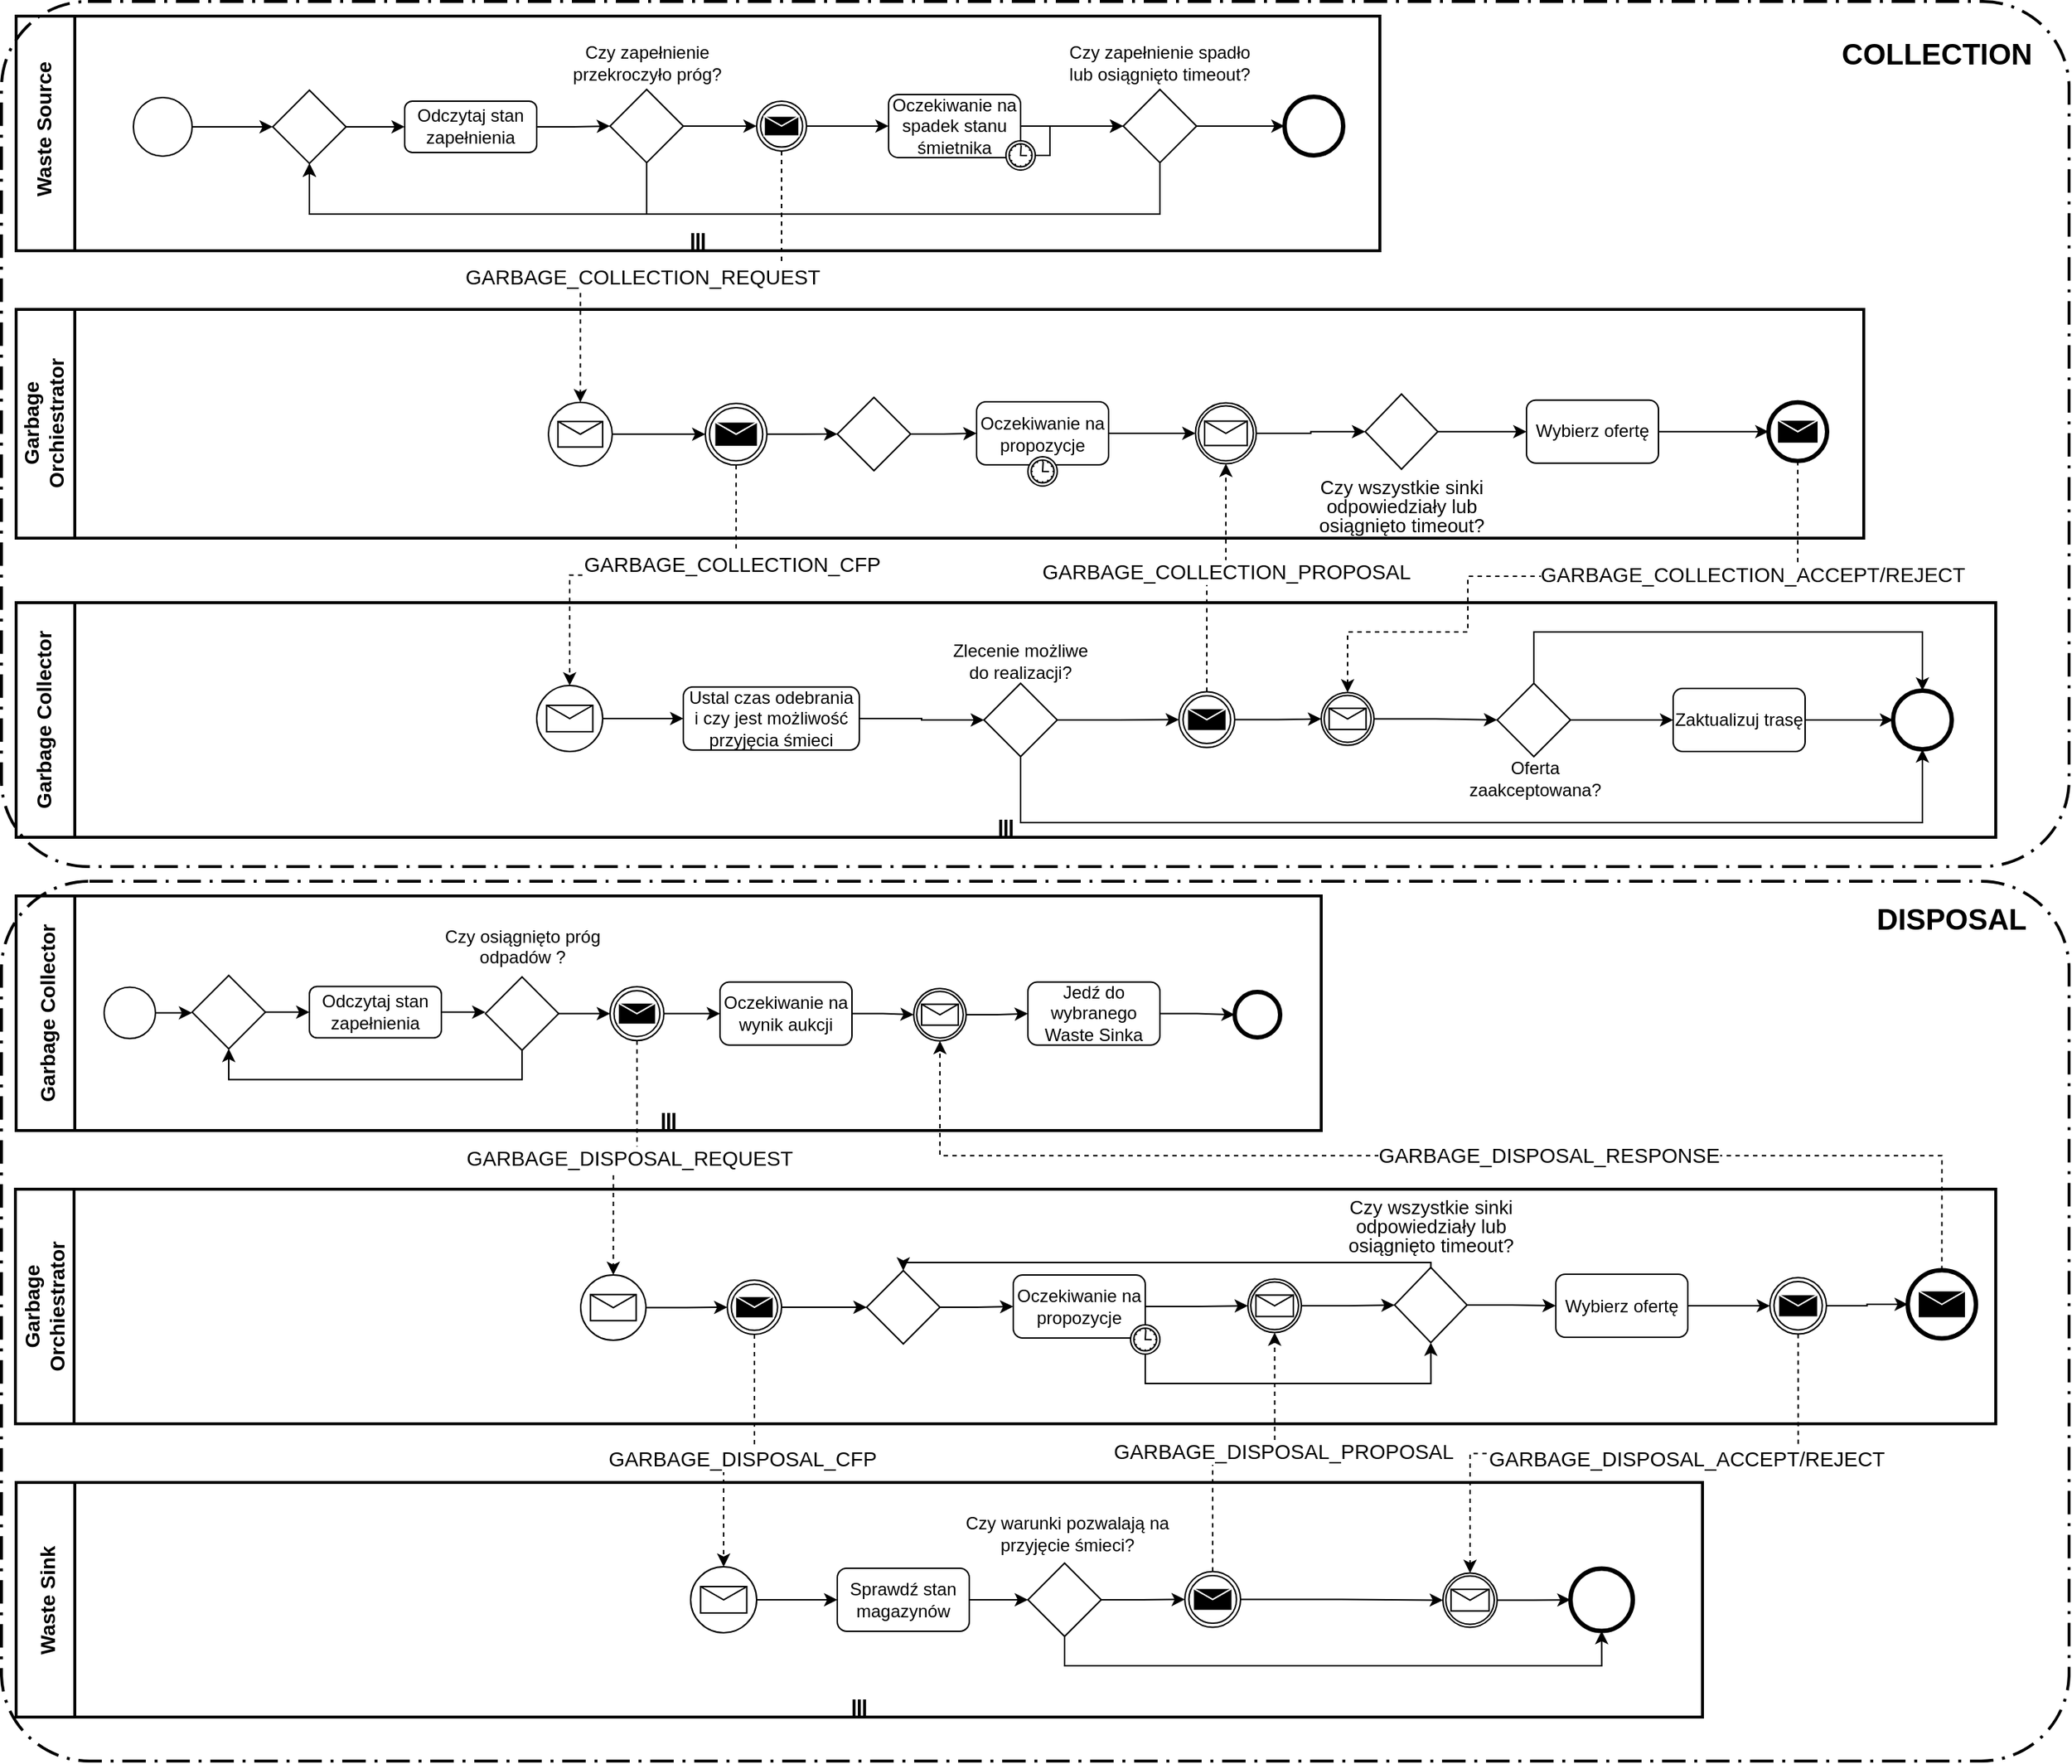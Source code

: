 <mxfile version="22.1.0" type="device">
  <diagram name="Page-1" id="2a216829-ef6e-dabb-86c1-c78162f3ba2b">
    <mxGraphModel dx="2440" dy="1316" grid="1" gridSize="10" guides="1" tooltips="1" connect="1" arrows="1" fold="1" page="1" pageScale="1" pageWidth="850" pageHeight="1100" background="none" math="0" shadow="0">
      <root>
        <mxCell id="0" />
        <mxCell id="1" parent="0" />
        <mxCell id="EU2BNnpD-7aVcFAq-WOP-53" value="" style="shape=mxgraph.bpmn.swimlane;html=1;startSize=40;horizontal=0;swimlaneLine=1;collapsible=0;fontStyle=0;swimlaneFillColor=#ffffff;strokeWidth=2;isCollection=1;whiteSpace=wrap;" parent="1" vertex="1">
          <mxGeometry x="40" y="840" width="1350" height="160" as="geometry" />
        </mxCell>
        <mxCell id="EU2BNnpD-7aVcFAq-WOP-12" value="" style="swimlane;html=1;startSize=40;fontStyle=0;collapsible=0;horizontal=0;swimlaneLine=1;swimlaneFillColor=#ffffff;strokeWidth=2;whiteSpace=wrap;" parent="1" vertex="1">
          <mxGeometry x="40" y="640" width="1260" height="156" as="geometry" />
        </mxCell>
        <mxCell id="EU2BNnpD-7aVcFAq-WOP-16" value="&lt;font style=&quot;font-size: 14px;&quot;&gt;&lt;b&gt;Garbage Orchiestrator&lt;br&gt;&lt;/b&gt;&lt;/font&gt;" style="text;html=1;strokeColor=none;fillColor=none;align=center;verticalAlign=middle;whiteSpace=wrap;rounded=0;rotation=-90;" parent="EU2BNnpD-7aVcFAq-WOP-12" vertex="1">
          <mxGeometry x="-56.5" y="59.5" width="150" height="37" as="geometry" />
        </mxCell>
        <mxCell id="EU2BNnpD-7aVcFAq-WOP-63" style="edgeStyle=orthogonalEdgeStyle;rounded=0;orthogonalLoop=1;jettySize=auto;html=1;" parent="EU2BNnpD-7aVcFAq-WOP-12" source="EU2BNnpD-7aVcFAq-WOP-50" target="EU2BNnpD-7aVcFAq-WOP-62" edge="1">
          <mxGeometry relative="1" as="geometry" />
        </mxCell>
        <mxCell id="EU2BNnpD-7aVcFAq-WOP-50" value="Oczekiwanie na propozycje" style="rounded=1;whiteSpace=wrap;html=1;" parent="EU2BNnpD-7aVcFAq-WOP-12" vertex="1">
          <mxGeometry x="655" y="63" width="90" height="43" as="geometry" />
        </mxCell>
        <mxCell id="EU2BNnpD-7aVcFAq-WOP-56" value="" style="points=[[0.145,0.145,0],[0.5,0,0],[0.855,0.145,0],[1,0.5,0],[0.855,0.855,0],[0.5,1,0],[0.145,0.855,0],[0,0.5,0]];shape=mxgraph.bpmn.event;html=1;verticalLabelPosition=bottom;labelBackgroundColor=#ffffff;verticalAlign=top;align=center;perimeter=ellipsePerimeter;outlineConnect=0;aspect=fixed;outline=standard;symbol=timer;" parent="EU2BNnpD-7aVcFAq-WOP-12" vertex="1">
          <mxGeometry x="690" y="100.5" width="20" height="20" as="geometry" />
        </mxCell>
        <mxCell id="EU2BNnpD-7aVcFAq-WOP-62" value="" style="points=[[0.145,0.145,0],[0.5,0,0],[0.855,0.145,0],[1,0.5,0],[0.855,0.855,0],[0.5,1,0],[0.145,0.855,0],[0,0.5,0]];shape=mxgraph.bpmn.event;html=1;verticalLabelPosition=bottom;labelBackgroundColor=#ffffff;verticalAlign=top;align=center;perimeter=ellipsePerimeter;outlineConnect=0;aspect=fixed;outline=catching;symbol=message;" parent="EU2BNnpD-7aVcFAq-WOP-12" vertex="1">
          <mxGeometry x="804.25" y="63.75" width="41.5" height="41.5" as="geometry" />
        </mxCell>
        <mxCell id="EU2BNnpD-7aVcFAq-WOP-73" style="edgeStyle=orthogonalEdgeStyle;rounded=0;orthogonalLoop=1;jettySize=auto;html=1;" parent="EU2BNnpD-7aVcFAq-WOP-12" source="EU2BNnpD-7aVcFAq-WOP-65" target="M0BNqgzCnwEa-yaGg0un-95" edge="1">
          <mxGeometry relative="1" as="geometry">
            <mxPoint x="1110.0" y="96.053" as="targetPoint" />
          </mxGeometry>
        </mxCell>
        <mxCell id="EU2BNnpD-7aVcFAq-WOP-65" value="Wybierz ofertę" style="rounded=1;whiteSpace=wrap;html=1;" parent="EU2BNnpD-7aVcFAq-WOP-12" vertex="1">
          <mxGeometry x="1030" y="61.87" width="90" height="43" as="geometry" />
        </mxCell>
        <mxCell id="M0BNqgzCnwEa-yaGg0un-8" style="edgeStyle=orthogonalEdgeStyle;rounded=0;orthogonalLoop=1;jettySize=auto;html=1;entryX=0;entryY=0.5;entryDx=0;entryDy=0;" parent="EU2BNnpD-7aVcFAq-WOP-12" source="EU2BNnpD-7aVcFAq-WOP-80" target="EU2BNnpD-7aVcFAq-WOP-50" edge="1">
          <mxGeometry relative="1" as="geometry" />
        </mxCell>
        <mxCell id="EU2BNnpD-7aVcFAq-WOP-80" value="" style="rhombus;whiteSpace=wrap;html=1;" parent="EU2BNnpD-7aVcFAq-WOP-12" vertex="1">
          <mxGeometry x="560" y="60" width="50" height="50" as="geometry" />
        </mxCell>
        <mxCell id="M0BNqgzCnwEa-yaGg0un-88" value="" style="points=[[0.145,0.145,0],[0.5,0,0],[0.855,0.145,0],[1,0.5,0],[0.855,0.855,0],[0.5,1,0],[0.145,0.855,0],[0,0.5,0]];shape=mxgraph.bpmn.event;html=1;verticalLabelPosition=bottom;labelBackgroundColor=#ffffff;verticalAlign=top;align=center;perimeter=ellipsePerimeter;outlineConnect=0;aspect=fixed;outline=standard;symbol=message;" parent="EU2BNnpD-7aVcFAq-WOP-12" vertex="1">
          <mxGeometry x="363" y="63.37" width="43.5" height="43.5" as="geometry" />
        </mxCell>
        <mxCell id="d6jdf_RrObYH6DjWyPFJ-183" style="edgeStyle=orthogonalEdgeStyle;rounded=0;orthogonalLoop=1;jettySize=auto;html=1;exitX=1;exitY=0.5;exitDx=0;exitDy=0;exitPerimeter=0;entryX=0;entryY=0.5;entryDx=0;entryDy=0;" edge="1" parent="EU2BNnpD-7aVcFAq-WOP-12" source="M0BNqgzCnwEa-yaGg0un-90" target="EU2BNnpD-7aVcFAq-WOP-80">
          <mxGeometry relative="1" as="geometry" />
        </mxCell>
        <mxCell id="M0BNqgzCnwEa-yaGg0un-90" value="" style="points=[[0.145,0.145,0],[0.5,0,0],[0.855,0.145,0],[1,0.5,0],[0.855,0.855,0],[0.5,1,0],[0.145,0.855,0],[0,0.5,0]];shape=mxgraph.bpmn.event;html=1;verticalLabelPosition=bottom;labelBackgroundColor=#ffffff;verticalAlign=top;align=center;perimeter=ellipsePerimeter;outlineConnect=0;aspect=fixed;outline=throwing;symbol=message;" parent="EU2BNnpD-7aVcFAq-WOP-12" vertex="1">
          <mxGeometry x="470" y="64.12" width="42" height="42" as="geometry" />
        </mxCell>
        <mxCell id="M0BNqgzCnwEa-yaGg0un-95" value="" style="points=[[0.145,0.145,0],[0.5,0,0],[0.855,0.145,0],[1,0.5,0],[0.855,0.855,0],[0.5,1,0],[0.145,0.855,0],[0,0.5,0]];shape=mxgraph.bpmn.event;html=1;verticalLabelPosition=bottom;labelBackgroundColor=#ffffff;verticalAlign=top;align=center;perimeter=ellipsePerimeter;outlineConnect=0;aspect=fixed;outline=end;symbol=message;" parent="EU2BNnpD-7aVcFAq-WOP-12" vertex="1">
          <mxGeometry x="1195" y="63.37" width="40" height="40" as="geometry" />
        </mxCell>
        <mxCell id="d6jdf_RrObYH6DjWyPFJ-117" value="&lt;p style=&quot;line-height: 100%; font-size: 13px;&quot;&gt;&lt;font style=&quot;font-size: 13px;&quot;&gt;Czy wszystkie sinki odpowiedziały lub osiągnięto timeout?&lt;/font&gt;&lt;/p&gt;" style="text;html=1;strokeColor=none;fillColor=none;align=center;verticalAlign=middle;whiteSpace=wrap;rounded=0;" vertex="1" parent="EU2BNnpD-7aVcFAq-WOP-12">
          <mxGeometry x="864.75" y="109" width="160" height="50" as="geometry" />
        </mxCell>
        <mxCell id="d6jdf_RrObYH6DjWyPFJ-118" value="" style="rhombus;whiteSpace=wrap;html=1;" vertex="1" parent="EU2BNnpD-7aVcFAq-WOP-12">
          <mxGeometry x="920" y="57.75" width="49.5" height="51.25" as="geometry" />
        </mxCell>
        <mxCell id="d6jdf_RrObYH6DjWyPFJ-175" style="edgeStyle=orthogonalEdgeStyle;rounded=0;orthogonalLoop=1;jettySize=auto;html=1;exitX=1;exitY=0.5;exitDx=0;exitDy=0;exitPerimeter=0;entryX=0;entryY=0.5;entryDx=0;entryDy=0;" edge="1" parent="EU2BNnpD-7aVcFAq-WOP-12" source="EU2BNnpD-7aVcFAq-WOP-62" target="d6jdf_RrObYH6DjWyPFJ-118">
          <mxGeometry relative="1" as="geometry" />
        </mxCell>
        <mxCell id="d6jdf_RrObYH6DjWyPFJ-176" style="edgeStyle=orthogonalEdgeStyle;rounded=0;orthogonalLoop=1;jettySize=auto;html=1;exitX=1;exitY=0.5;exitDx=0;exitDy=0;entryX=0;entryY=0.5;entryDx=0;entryDy=0;" edge="1" parent="EU2BNnpD-7aVcFAq-WOP-12" source="d6jdf_RrObYH6DjWyPFJ-118" target="EU2BNnpD-7aVcFAq-WOP-65">
          <mxGeometry relative="1" as="geometry" />
        </mxCell>
        <mxCell id="d6jdf_RrObYH6DjWyPFJ-184" style="edgeStyle=orthogonalEdgeStyle;rounded=0;orthogonalLoop=1;jettySize=auto;html=1;exitX=1;exitY=0.5;exitDx=0;exitDy=0;exitPerimeter=0;entryX=0;entryY=0.5;entryDx=0;entryDy=0;entryPerimeter=0;" edge="1" parent="EU2BNnpD-7aVcFAq-WOP-12" source="M0BNqgzCnwEa-yaGg0un-88" target="M0BNqgzCnwEa-yaGg0un-90">
          <mxGeometry relative="1" as="geometry" />
        </mxCell>
        <mxCell id="EU2BNnpD-7aVcFAq-WOP-54" value="&lt;font size=&quot;1&quot;&gt;&lt;b style=&quot;font-size: 14px;&quot;&gt;Garbage Collector&lt;/b&gt;&lt;/font&gt;" style="text;html=1;strokeColor=none;fillColor=none;align=center;verticalAlign=middle;whiteSpace=wrap;rounded=0;rotation=-90;" parent="1" vertex="1">
          <mxGeometry x="-21.25" y="901.25" width="160" height="37.5" as="geometry" />
        </mxCell>
        <mxCell id="M0BNqgzCnwEa-yaGg0un-18" style="edgeStyle=orthogonalEdgeStyle;rounded=0;orthogonalLoop=1;jettySize=auto;html=1;entryX=0.5;entryY=1;entryDx=0;entryDy=0;entryPerimeter=0;" parent="1" source="M0BNqgzCnwEa-yaGg0un-11" target="M0BNqgzCnwEa-yaGg0un-17" edge="1">
          <mxGeometry relative="1" as="geometry">
            <Array as="points">
              <mxPoint x="725" y="990" />
              <mxPoint x="1340" y="990" />
            </Array>
          </mxGeometry>
        </mxCell>
        <mxCell id="M0BNqgzCnwEa-yaGg0un-11" value="" style="rhombus;whiteSpace=wrap;html=1;" parent="1" vertex="1">
          <mxGeometry x="700" y="895" width="50" height="50" as="geometry" />
        </mxCell>
        <mxCell id="M0BNqgzCnwEa-yaGg0un-16" style="edgeStyle=orthogonalEdgeStyle;rounded=0;orthogonalLoop=1;jettySize=auto;html=1;" parent="1" source="M0BNqgzCnwEa-yaGg0un-13" target="M0BNqgzCnwEa-yaGg0un-11" edge="1">
          <mxGeometry relative="1" as="geometry" />
        </mxCell>
        <mxCell id="M0BNqgzCnwEa-yaGg0un-13" value="Ustal czas odebrania i czy jest możliwość przyjęcia śmieci" style="rounded=1;whiteSpace=wrap;html=1;" parent="1" vertex="1">
          <mxGeometry x="495" y="897.5" width="120" height="43" as="geometry" />
        </mxCell>
        <mxCell id="M0BNqgzCnwEa-yaGg0un-15" value="Zlecenie możliwe do realizacji?" style="text;html=1;strokeColor=none;fillColor=none;align=center;verticalAlign=middle;whiteSpace=wrap;rounded=0;" parent="1" vertex="1">
          <mxGeometry x="670" y="865" width="110" height="30" as="geometry" />
        </mxCell>
        <mxCell id="M0BNqgzCnwEa-yaGg0un-17" value="" style="points=[[0.145,0.145,0],[0.5,0,0],[0.855,0.145,0],[1,0.5,0],[0.855,0.855,0],[0.5,1,0],[0.145,0.855,0],[0,0.5,0]];shape=mxgraph.bpmn.event;html=1;verticalLabelPosition=bottom;labelBackgroundColor=#ffffff;verticalAlign=top;align=center;perimeter=ellipsePerimeter;outlineConnect=0;aspect=fixed;outline=end;symbol=terminate2;" parent="1" vertex="1">
          <mxGeometry x="1320" y="900" width="40" height="40" as="geometry" />
        </mxCell>
        <mxCell id="M0BNqgzCnwEa-yaGg0un-82" style="edgeStyle=orthogonalEdgeStyle;rounded=0;orthogonalLoop=1;jettySize=auto;html=1;" parent="1" source="M0BNqgzCnwEa-yaGg0un-21" target="M0BNqgzCnwEa-yaGg0un-80" edge="1">
          <mxGeometry relative="1" as="geometry" />
        </mxCell>
        <mxCell id="M0BNqgzCnwEa-yaGg0un-21" value="" style="points=[[0.145,0.145,0],[0.5,0,0],[0.855,0.145,0],[1,0.5,0],[0.855,0.855,0],[0.5,1,0],[0.145,0.855,0],[0,0.5,0]];shape=mxgraph.bpmn.event;html=1;verticalLabelPosition=bottom;labelBackgroundColor=#ffffff;verticalAlign=top;align=center;perimeter=ellipsePerimeter;outlineConnect=0;aspect=fixed;outline=catching;symbol=message;" parent="1" vertex="1">
          <mxGeometry x="930" y="901.25" width="36" height="36" as="geometry" />
        </mxCell>
        <mxCell id="M0BNqgzCnwEa-yaGg0un-83" style="edgeStyle=orthogonalEdgeStyle;rounded=0;orthogonalLoop=1;jettySize=auto;html=1;entryX=0.5;entryY=0;entryDx=0;entryDy=0;entryPerimeter=0;" parent="1" source="M0BNqgzCnwEa-yaGg0un-80" target="M0BNqgzCnwEa-yaGg0un-17" edge="1">
          <mxGeometry relative="1" as="geometry">
            <Array as="points">
              <mxPoint x="1075" y="860" />
              <mxPoint x="1340" y="860" />
            </Array>
          </mxGeometry>
        </mxCell>
        <mxCell id="M0BNqgzCnwEa-yaGg0un-85" style="edgeStyle=orthogonalEdgeStyle;rounded=0;orthogonalLoop=1;jettySize=auto;html=1;" parent="1" source="M0BNqgzCnwEa-yaGg0un-80" target="M0BNqgzCnwEa-yaGg0un-84" edge="1">
          <mxGeometry relative="1" as="geometry" />
        </mxCell>
        <mxCell id="M0BNqgzCnwEa-yaGg0un-80" value="" style="rhombus;whiteSpace=wrap;html=1;" parent="1" vertex="1">
          <mxGeometry x="1050" y="895" width="50" height="50" as="geometry" />
        </mxCell>
        <mxCell id="M0BNqgzCnwEa-yaGg0un-81" value="Oferta zaakceptowana?" style="text;html=1;strokeColor=none;fillColor=none;align=center;verticalAlign=middle;whiteSpace=wrap;rounded=0;" parent="1" vertex="1">
          <mxGeometry x="1021" y="945" width="110" height="30" as="geometry" />
        </mxCell>
        <mxCell id="M0BNqgzCnwEa-yaGg0un-86" style="edgeStyle=orthogonalEdgeStyle;rounded=0;orthogonalLoop=1;jettySize=auto;html=1;" parent="1" source="M0BNqgzCnwEa-yaGg0un-84" target="M0BNqgzCnwEa-yaGg0un-17" edge="1">
          <mxGeometry relative="1" as="geometry" />
        </mxCell>
        <mxCell id="M0BNqgzCnwEa-yaGg0un-84" value="Zaktualizuj trasę" style="rounded=1;whiteSpace=wrap;html=1;" parent="1" vertex="1">
          <mxGeometry x="1170" y="898.5" width="90" height="43" as="geometry" />
        </mxCell>
        <mxCell id="M0BNqgzCnwEa-yaGg0un-92" value="" style="points=[[0.145,0.145,0],[0.5,0,0],[0.855,0.145,0],[1,0.5,0],[0.855,0.855,0],[0.5,1,0],[0.145,0.855,0],[0,0.5,0]];shape=mxgraph.bpmn.event;html=1;verticalLabelPosition=bottom;labelBackgroundColor=#ffffff;verticalAlign=top;align=center;perimeter=ellipsePerimeter;outlineConnect=0;aspect=fixed;outline=throwing;symbol=message;" parent="1" vertex="1">
          <mxGeometry x="833" y="900.75" width="38" height="38" as="geometry" />
        </mxCell>
        <mxCell id="d6jdf_RrObYH6DjWyPFJ-1" value="" style="shape=mxgraph.bpmn.swimlane;html=1;startSize=40;horizontal=0;swimlaneLine=1;collapsible=0;fontStyle=0;swimlaneFillColor=#ffffff;strokeWidth=2;isCollection=1;whiteSpace=wrap;" vertex="1" parent="1">
          <mxGeometry x="40" y="1440" width="1150" height="160" as="geometry" />
        </mxCell>
        <mxCell id="d6jdf_RrObYH6DjWyPFJ-2" value="" style="shape=mxgraph.bpmn.swimlane;html=1;startSize=40;horizontal=0;swimlaneLine=1;collapsible=0;fontStyle=0;swimlaneFillColor=#ffffff;strokeWidth=2;isCollection=1;whiteSpace=wrap;" vertex="1" parent="1">
          <mxGeometry x="40" y="1040" width="890" height="160" as="geometry" />
        </mxCell>
        <mxCell id="d6jdf_RrObYH6DjWyPFJ-3" value="" style="swimlane;html=1;startSize=40;fontStyle=0;collapsible=0;horizontal=0;swimlaneLine=1;swimlaneFillColor=#ffffff;strokeWidth=2;whiteSpace=wrap;" vertex="1" parent="1">
          <mxGeometry x="39.5" y="1240" width="1350.5" height="160" as="geometry" />
        </mxCell>
        <mxCell id="d6jdf_RrObYH6DjWyPFJ-4" value="&lt;font style=&quot;font-size: 14px;&quot;&gt;&lt;b&gt;Garbage Orchiestrator&lt;br&gt;&lt;/b&gt;&lt;/font&gt;" style="text;html=1;strokeColor=none;fillColor=none;align=center;verticalAlign=middle;whiteSpace=wrap;rounded=0;rotation=-90;" vertex="1" parent="d6jdf_RrObYH6DjWyPFJ-3">
          <mxGeometry x="-55.62" y="56.88" width="150" height="46.25" as="geometry" />
        </mxCell>
        <mxCell id="d6jdf_RrObYH6DjWyPFJ-6" style="edgeStyle=orthogonalEdgeStyle;rounded=0;orthogonalLoop=1;jettySize=auto;html=1;" edge="1" parent="d6jdf_RrObYH6DjWyPFJ-3" target="d6jdf_RrObYH6DjWyPFJ-14">
          <mxGeometry relative="1" as="geometry">
            <mxPoint x="710" y="95.5" as="sourcePoint" />
          </mxGeometry>
        </mxCell>
        <mxCell id="d6jdf_RrObYH6DjWyPFJ-10" style="edgeStyle=orthogonalEdgeStyle;rounded=0;orthogonalLoop=1;jettySize=auto;html=1;" edge="1" parent="d6jdf_RrObYH6DjWyPFJ-3" target="d6jdf_RrObYH6DjWyPFJ-16">
          <mxGeometry relative="1" as="geometry">
            <mxPoint x="970" y="96" as="sourcePoint" />
          </mxGeometry>
        </mxCell>
        <mxCell id="d6jdf_RrObYH6DjWyPFJ-12" style="edgeStyle=orthogonalEdgeStyle;rounded=0;orthogonalLoop=1;jettySize=auto;html=1;entryX=0.5;entryY=0;entryDx=0;entryDy=0;" edge="1" parent="d6jdf_RrObYH6DjWyPFJ-3" source="d6jdf_RrObYH6DjWyPFJ-11">
          <mxGeometry relative="1" as="geometry">
            <Array as="points">
              <mxPoint x="930" y="50" />
              <mxPoint x="565" y="50" />
            </Array>
            <mxPoint x="565" y="70.5" as="targetPoint" />
          </mxGeometry>
        </mxCell>
        <mxCell id="d6jdf_RrObYH6DjWyPFJ-13" style="edgeStyle=orthogonalEdgeStyle;rounded=0;orthogonalLoop=1;jettySize=auto;html=1;entryX=0;entryY=0.5;entryDx=0;entryDy=0;" edge="1" parent="d6jdf_RrObYH6DjWyPFJ-3" target="d6jdf_RrObYH6DjWyPFJ-11">
          <mxGeometry relative="1" as="geometry">
            <mxPoint x="842" y="96" as="sourcePoint" />
          </mxGeometry>
        </mxCell>
        <mxCell id="d6jdf_RrObYH6DjWyPFJ-15" style="edgeStyle=orthogonalEdgeStyle;rounded=0;orthogonalLoop=1;jettySize=auto;html=1;" edge="1" parent="d6jdf_RrObYH6DjWyPFJ-3" target="d6jdf_RrObYH6DjWyPFJ-22">
          <mxGeometry relative="1" as="geometry">
            <mxPoint x="1110.0" y="96.053" as="targetPoint" />
            <mxPoint x="1080" y="96" as="sourcePoint" />
          </mxGeometry>
        </mxCell>
        <mxCell id="d6jdf_RrObYH6DjWyPFJ-17" style="edgeStyle=orthogonalEdgeStyle;rounded=0;orthogonalLoop=1;jettySize=auto;html=1;entryX=0;entryY=0.5;entryDx=0;entryDy=0;" edge="1" parent="d6jdf_RrObYH6DjWyPFJ-3" target="d6jdf_RrObYH6DjWyPFJ-7">
          <mxGeometry relative="1" as="geometry">
            <mxPoint x="590" y="95.5" as="sourcePoint" />
          </mxGeometry>
        </mxCell>
        <mxCell id="d6jdf_RrObYH6DjWyPFJ-23" style="edgeStyle=orthogonalEdgeStyle;rounded=0;orthogonalLoop=1;jettySize=auto;html=1;" edge="1" parent="d6jdf_RrObYH6DjWyPFJ-3" source="d6jdf_RrObYH6DjWyPFJ-24" target="d6jdf_RrObYH6DjWyPFJ-37">
          <mxGeometry relative="1" as="geometry" />
        </mxCell>
        <mxCell id="d6jdf_RrObYH6DjWyPFJ-24" value="" style="points=[[0.145,0.145,0],[0.5,0,0],[0.855,0.145,0],[1,0.5,0],[0.855,0.855,0],[0.5,1,0],[0.145,0.855,0],[0,0.5,0]];shape=mxgraph.bpmn.event;html=1;verticalLabelPosition=bottom;labelBackgroundColor=#ffffff;verticalAlign=top;align=center;perimeter=ellipsePerimeter;outlineConnect=0;aspect=fixed;outline=standard;symbol=message;" vertex="1" parent="d6jdf_RrObYH6DjWyPFJ-3">
          <mxGeometry x="385.5" y="58.5" width="44.5" height="44.5" as="geometry" />
        </mxCell>
        <mxCell id="d6jdf_RrObYH6DjWyPFJ-25" style="edgeStyle=orthogonalEdgeStyle;rounded=0;orthogonalLoop=1;jettySize=auto;html=1;entryX=0;entryY=0.5;entryDx=0;entryDy=0;entryPerimeter=0;" edge="1" parent="d6jdf_RrObYH6DjWyPFJ-3" source="d6jdf_RrObYH6DjWyPFJ-26" target="d6jdf_RrObYH6DjWyPFJ-31">
          <mxGeometry relative="1" as="geometry" />
        </mxCell>
        <mxCell id="d6jdf_RrObYH6DjWyPFJ-26" value="Oczekiwanie na propozycje" style="rounded=1;whiteSpace=wrap;html=1;" vertex="1" parent="d6jdf_RrObYH6DjWyPFJ-3">
          <mxGeometry x="680.5" y="58.5" width="90" height="43" as="geometry" />
        </mxCell>
        <mxCell id="d6jdf_RrObYH6DjWyPFJ-27" style="edgeStyle=orthogonalEdgeStyle;rounded=0;orthogonalLoop=1;jettySize=auto;html=1;" edge="1" parent="d6jdf_RrObYH6DjWyPFJ-3" source="d6jdf_RrObYH6DjWyPFJ-29" target="d6jdf_RrObYH6DjWyPFJ-33">
          <mxGeometry relative="1" as="geometry" />
        </mxCell>
        <mxCell id="d6jdf_RrObYH6DjWyPFJ-85" style="edgeStyle=orthogonalEdgeStyle;rounded=0;orthogonalLoop=1;jettySize=auto;html=1;exitX=0.5;exitY=0;exitDx=0;exitDy=0;entryX=0.5;entryY=0;entryDx=0;entryDy=0;" edge="1" parent="d6jdf_RrObYH6DjWyPFJ-3" source="d6jdf_RrObYH6DjWyPFJ-29" target="d6jdf_RrObYH6DjWyPFJ-35">
          <mxGeometry relative="1" as="geometry">
            <Array as="points">
              <mxPoint x="965" y="50" />
              <mxPoint x="606" y="50" />
            </Array>
          </mxGeometry>
        </mxCell>
        <mxCell id="d6jdf_RrObYH6DjWyPFJ-29" value="" style="rhombus;whiteSpace=wrap;html=1;" vertex="1" parent="d6jdf_RrObYH6DjWyPFJ-3">
          <mxGeometry x="940.5" y="53.38" width="49.5" height="51.25" as="geometry" />
        </mxCell>
        <mxCell id="d6jdf_RrObYH6DjWyPFJ-30" style="edgeStyle=orthogonalEdgeStyle;rounded=0;orthogonalLoop=1;jettySize=auto;html=1;" edge="1" parent="d6jdf_RrObYH6DjWyPFJ-3" source="d6jdf_RrObYH6DjWyPFJ-31" target="d6jdf_RrObYH6DjWyPFJ-29">
          <mxGeometry relative="1" as="geometry" />
        </mxCell>
        <mxCell id="d6jdf_RrObYH6DjWyPFJ-32" style="edgeStyle=orthogonalEdgeStyle;rounded=0;orthogonalLoop=1;jettySize=auto;html=1;" edge="1" parent="d6jdf_RrObYH6DjWyPFJ-3" source="d6jdf_RrObYH6DjWyPFJ-33" target="d6jdf_RrObYH6DjWyPFJ-42">
          <mxGeometry relative="1" as="geometry" />
        </mxCell>
        <mxCell id="d6jdf_RrObYH6DjWyPFJ-33" value="Wybierz ofertę" style="rounded=1;whiteSpace=wrap;html=1;" vertex="1" parent="d6jdf_RrObYH6DjWyPFJ-3">
          <mxGeometry x="1050.5" y="58" width="90" height="43" as="geometry" />
        </mxCell>
        <mxCell id="d6jdf_RrObYH6DjWyPFJ-34" style="edgeStyle=orthogonalEdgeStyle;rounded=0;orthogonalLoop=1;jettySize=auto;html=1;" edge="1" parent="d6jdf_RrObYH6DjWyPFJ-3" source="d6jdf_RrObYH6DjWyPFJ-35" target="d6jdf_RrObYH6DjWyPFJ-26">
          <mxGeometry relative="1" as="geometry" />
        </mxCell>
        <mxCell id="d6jdf_RrObYH6DjWyPFJ-35" value="" style="rhombus;whiteSpace=wrap;html=1;" vertex="1" parent="d6jdf_RrObYH6DjWyPFJ-3">
          <mxGeometry x="580.5" y="55.5" width="50" height="50" as="geometry" />
        </mxCell>
        <mxCell id="d6jdf_RrObYH6DjWyPFJ-36" style="edgeStyle=orthogonalEdgeStyle;rounded=0;orthogonalLoop=1;jettySize=auto;html=1;" edge="1" parent="d6jdf_RrObYH6DjWyPFJ-3" source="d6jdf_RrObYH6DjWyPFJ-37" target="d6jdf_RrObYH6DjWyPFJ-35">
          <mxGeometry relative="1" as="geometry" />
        </mxCell>
        <mxCell id="d6jdf_RrObYH6DjWyPFJ-37" value="" style="points=[[0.145,0.145,0],[0.5,0,0],[0.855,0.145,0],[1,0.5,0],[0.855,0.855,0],[0.5,1,0],[0.145,0.855,0],[0,0.5,0]];shape=mxgraph.bpmn.event;html=1;verticalLabelPosition=bottom;labelBackgroundColor=#ffffff;verticalAlign=top;align=center;perimeter=ellipsePerimeter;outlineConnect=0;aspect=fixed;outline=throwing;symbol=message;" vertex="1" parent="d6jdf_RrObYH6DjWyPFJ-3">
          <mxGeometry x="485.5" y="62" width="37" height="37" as="geometry" />
        </mxCell>
        <mxCell id="d6jdf_RrObYH6DjWyPFJ-86" style="edgeStyle=orthogonalEdgeStyle;rounded=0;orthogonalLoop=1;jettySize=auto;html=1;exitX=0.5;exitY=1;exitDx=0;exitDy=0;exitPerimeter=0;entryX=0.5;entryY=1;entryDx=0;entryDy=0;" edge="1" parent="d6jdf_RrObYH6DjWyPFJ-3" source="d6jdf_RrObYH6DjWyPFJ-39" target="d6jdf_RrObYH6DjWyPFJ-29">
          <mxGeometry relative="1" as="geometry" />
        </mxCell>
        <mxCell id="d6jdf_RrObYH6DjWyPFJ-39" value="" style="points=[[0.145,0.145,0],[0.5,0,0],[0.855,0.145,0],[1,0.5,0],[0.855,0.855,0],[0.5,1,0],[0.145,0.855,0],[0,0.5,0]];shape=mxgraph.bpmn.event;html=1;verticalLabelPosition=bottom;labelBackgroundColor=#ffffff;verticalAlign=top;align=center;perimeter=ellipsePerimeter;outlineConnect=0;aspect=fixed;outline=standard;symbol=timer;" vertex="1" parent="d6jdf_RrObYH6DjWyPFJ-3">
          <mxGeometry x="760.5" y="92.5" width="20" height="20" as="geometry" />
        </mxCell>
        <mxCell id="d6jdf_RrObYH6DjWyPFJ-40" value="" style="points=[[0.145,0.145,0],[0.5,0,0],[0.855,0.145,0],[1,0.5,0],[0.855,0.855,0],[0.5,1,0],[0.145,0.855,0],[0,0.5,0]];shape=mxgraph.bpmn.event;html=1;verticalLabelPosition=bottom;labelBackgroundColor=#ffffff;verticalAlign=top;align=center;perimeter=ellipsePerimeter;outlineConnect=0;aspect=fixed;outline=end;symbol=message;" vertex="1" parent="d6jdf_RrObYH6DjWyPFJ-3">
          <mxGeometry x="1290.5" y="55.25" width="46.5" height="46.5" as="geometry" />
        </mxCell>
        <mxCell id="d6jdf_RrObYH6DjWyPFJ-41" style="edgeStyle=orthogonalEdgeStyle;rounded=0;orthogonalLoop=1;jettySize=auto;html=1;" edge="1" parent="d6jdf_RrObYH6DjWyPFJ-3" source="d6jdf_RrObYH6DjWyPFJ-42" target="d6jdf_RrObYH6DjWyPFJ-40">
          <mxGeometry relative="1" as="geometry" />
        </mxCell>
        <mxCell id="d6jdf_RrObYH6DjWyPFJ-42" value="" style="points=[[0.145,0.145,0],[0.5,0,0],[0.855,0.145,0],[1,0.5,0],[0.855,0.855,0],[0.5,1,0],[0.145,0.855,0],[0,0.5,0]];shape=mxgraph.bpmn.event;html=1;verticalLabelPosition=bottom;labelBackgroundColor=#ffffff;verticalAlign=top;align=center;perimeter=ellipsePerimeter;outlineConnect=0;aspect=fixed;outline=throwing;symbol=message;" vertex="1" parent="d6jdf_RrObYH6DjWyPFJ-3">
          <mxGeometry x="1196.5" y="60.25" width="38.5" height="38.5" as="geometry" />
        </mxCell>
        <mxCell id="d6jdf_RrObYH6DjWyPFJ-31" value="" style="points=[[0.145,0.145,0],[0.5,0,0],[0.855,0.145,0],[1,0.5,0],[0.855,0.855,0],[0.5,1,0],[0.145,0.855,0],[0,0.5,0]];shape=mxgraph.bpmn.event;html=1;verticalLabelPosition=bottom;labelBackgroundColor=#ffffff;verticalAlign=top;align=center;perimeter=ellipsePerimeter;outlineConnect=0;aspect=fixed;outline=catching;symbol=message;" vertex="1" parent="d6jdf_RrObYH6DjWyPFJ-3">
          <mxGeometry x="840.5" y="61.25" width="36.5" height="36.5" as="geometry" />
        </mxCell>
        <mxCell id="d6jdf_RrObYH6DjWyPFJ-101" value="&lt;p style=&quot;line-height: 100%; font-size: 13px;&quot;&gt;&lt;font style=&quot;font-size: 13px;&quot;&gt;Czy wszystkie sinki odpowiedziały lub osiągnięto timeout?&lt;/font&gt;&lt;/p&gt;" style="text;html=1;strokeColor=none;fillColor=none;align=center;verticalAlign=middle;whiteSpace=wrap;rounded=0;" vertex="1" parent="d6jdf_RrObYH6DjWyPFJ-3">
          <mxGeometry x="885.25" y="8.882e-16" width="160" height="50" as="geometry" />
        </mxCell>
        <mxCell id="d6jdf_RrObYH6DjWyPFJ-46" value="&lt;font style=&quot;font-size: 14px;&quot;&gt;&lt;b&gt;Waste Sink&lt;br&gt;&lt;/b&gt;&lt;/font&gt;" style="text;html=1;strokeColor=none;fillColor=none;align=center;verticalAlign=middle;whiteSpace=wrap;rounded=0;rotation=-90;" vertex="1" parent="1">
          <mxGeometry x="-18.75" y="1501.25" width="160" height="37.5" as="geometry" />
        </mxCell>
        <mxCell id="d6jdf_RrObYH6DjWyPFJ-47" style="edgeStyle=orthogonalEdgeStyle;rounded=0;orthogonalLoop=1;jettySize=auto;html=1;" edge="1" parent="1" source="d6jdf_RrObYH6DjWyPFJ-48" target="d6jdf_RrObYH6DjWyPFJ-50">
          <mxGeometry relative="1" as="geometry" />
        </mxCell>
        <mxCell id="d6jdf_RrObYH6DjWyPFJ-48" value="" style="points=[[0.145,0.145,0],[0.5,0,0],[0.855,0.145,0],[1,0.5,0],[0.855,0.855,0],[0.5,1,0],[0.145,0.855,0],[0,0.5,0]];shape=mxgraph.bpmn.event;html=1;verticalLabelPosition=bottom;labelBackgroundColor=#ffffff;verticalAlign=top;align=center;perimeter=ellipsePerimeter;outlineConnect=0;aspect=fixed;outline=catching;symbol=message;" vertex="1" parent="1">
          <mxGeometry x="652.12" y="1103.13" width="35.75" height="35.75" as="geometry" />
        </mxCell>
        <mxCell id="d6jdf_RrObYH6DjWyPFJ-49" style="edgeStyle=orthogonalEdgeStyle;rounded=0;orthogonalLoop=1;jettySize=auto;html=1;" edge="1" parent="1" source="d6jdf_RrObYH6DjWyPFJ-50" target="d6jdf_RrObYH6DjWyPFJ-57">
          <mxGeometry relative="1" as="geometry">
            <mxPoint x="1072" y="1092.25" as="targetPoint" />
          </mxGeometry>
        </mxCell>
        <mxCell id="d6jdf_RrObYH6DjWyPFJ-50" value="Jedź do wybranego Waste Sinka" style="rounded=1;whiteSpace=wrap;html=1;" vertex="1" parent="1">
          <mxGeometry x="730" y="1098.75" width="90" height="43" as="geometry" />
        </mxCell>
        <mxCell id="d6jdf_RrObYH6DjWyPFJ-51" value="Oczekiwanie na wynik aukcji" style="rounded=1;whiteSpace=wrap;html=1;" vertex="1" parent="1">
          <mxGeometry x="520" y="1098.75" width="90" height="43" as="geometry" />
        </mxCell>
        <mxCell id="d6jdf_RrObYH6DjWyPFJ-77" style="edgeStyle=orthogonalEdgeStyle;rounded=0;orthogonalLoop=1;jettySize=auto;html=1;exitX=1;exitY=0.5;exitDx=0;exitDy=0;entryX=0;entryY=0.5;entryDx=0;entryDy=0;" edge="1" parent="1" source="d6jdf_RrObYH6DjWyPFJ-52" target="d6jdf_RrObYH6DjWyPFJ-54">
          <mxGeometry relative="1" as="geometry" />
        </mxCell>
        <mxCell id="d6jdf_RrObYH6DjWyPFJ-52" value="Odczytaj stan zapełnienia" style="rounded=1;whiteSpace=wrap;html=1;" vertex="1" parent="1">
          <mxGeometry x="240" y="1101.75" width="90" height="35" as="geometry" />
        </mxCell>
        <mxCell id="d6jdf_RrObYH6DjWyPFJ-75" style="edgeStyle=orthogonalEdgeStyle;rounded=0;orthogonalLoop=1;jettySize=auto;html=1;exitX=1;exitY=0.5;exitDx=0;exitDy=0;exitPerimeter=0;entryX=0;entryY=0.5;entryDx=0;entryDy=0;" edge="1" parent="1" source="d6jdf_RrObYH6DjWyPFJ-53" target="d6jdf_RrObYH6DjWyPFJ-55">
          <mxGeometry relative="1" as="geometry" />
        </mxCell>
        <mxCell id="d6jdf_RrObYH6DjWyPFJ-53" value="" style="points=[[0.145,0.145,0],[0.5,0,0],[0.855,0.145,0],[1,0.5,0],[0.855,0.855,0],[0.5,1,0],[0.145,0.855,0],[0,0.5,0]];shape=mxgraph.bpmn.event;html=1;verticalLabelPosition=bottom;labelBackgroundColor=#ffffff;verticalAlign=top;align=center;perimeter=ellipsePerimeter;outlineConnect=0;aspect=fixed;outline=standard;symbol=general;" vertex="1" parent="1">
          <mxGeometry x="100" y="1102.25" width="35" height="35" as="geometry" />
        </mxCell>
        <mxCell id="d6jdf_RrObYH6DjWyPFJ-78" style="edgeStyle=orthogonalEdgeStyle;rounded=0;orthogonalLoop=1;jettySize=auto;html=1;exitX=0.5;exitY=1;exitDx=0;exitDy=0;entryX=0.5;entryY=1;entryDx=0;entryDy=0;" edge="1" parent="1" source="d6jdf_RrObYH6DjWyPFJ-54" target="d6jdf_RrObYH6DjWyPFJ-55">
          <mxGeometry relative="1" as="geometry" />
        </mxCell>
        <mxCell id="d6jdf_RrObYH6DjWyPFJ-54" value="" style="rhombus;whiteSpace=wrap;html=1;" vertex="1" parent="1">
          <mxGeometry x="360" y="1095.25" width="50" height="50" as="geometry" />
        </mxCell>
        <mxCell id="d6jdf_RrObYH6DjWyPFJ-76" style="edgeStyle=orthogonalEdgeStyle;rounded=0;orthogonalLoop=1;jettySize=auto;html=1;exitX=1;exitY=0.5;exitDx=0;exitDy=0;entryX=0;entryY=0.5;entryDx=0;entryDy=0;" edge="1" parent="1" source="d6jdf_RrObYH6DjWyPFJ-55" target="d6jdf_RrObYH6DjWyPFJ-52">
          <mxGeometry relative="1" as="geometry" />
        </mxCell>
        <mxCell id="d6jdf_RrObYH6DjWyPFJ-55" value="" style="rhombus;whiteSpace=wrap;html=1;" vertex="1" parent="1">
          <mxGeometry x="160" y="1094.25" width="50" height="50" as="geometry" />
        </mxCell>
        <mxCell id="d6jdf_RrObYH6DjWyPFJ-185" style="edgeStyle=orthogonalEdgeStyle;rounded=0;orthogonalLoop=1;jettySize=auto;html=1;exitX=1;exitY=0.5;exitDx=0;exitDy=0;exitPerimeter=0;entryX=0;entryY=0.5;entryDx=0;entryDy=0;" edge="1" parent="1" source="d6jdf_RrObYH6DjWyPFJ-56" target="d6jdf_RrObYH6DjWyPFJ-51">
          <mxGeometry relative="1" as="geometry" />
        </mxCell>
        <mxCell id="d6jdf_RrObYH6DjWyPFJ-56" value="" style="points=[[0.145,0.145,0],[0.5,0,0],[0.855,0.145,0],[1,0.5,0],[0.855,0.855,0],[0.5,1,0],[0.145,0.855,0],[0,0.5,0]];shape=mxgraph.bpmn.event;html=1;verticalLabelPosition=bottom;labelBackgroundColor=#ffffff;verticalAlign=top;align=center;perimeter=ellipsePerimeter;outlineConnect=0;aspect=fixed;outline=throwing;symbol=message;" vertex="1" parent="1">
          <mxGeometry x="445" y="1101.88" width="36.75" height="36.75" as="geometry" />
        </mxCell>
        <mxCell id="d6jdf_RrObYH6DjWyPFJ-57" value="" style="points=[[0.145,0.145,0],[0.5,0,0],[0.855,0.145,0],[1,0.5,0],[0.855,0.855,0],[0.5,1,0],[0.145,0.855,0],[0,0.5,0]];shape=mxgraph.bpmn.event;html=1;verticalLabelPosition=bottom;labelBackgroundColor=#ffffff;verticalAlign=top;align=center;perimeter=ellipsePerimeter;outlineConnect=0;aspect=fixed;outline=end;symbol=terminate2;" vertex="1" parent="1">
          <mxGeometry x="871" y="1105.5" width="31" height="31" as="geometry" />
        </mxCell>
        <mxCell id="d6jdf_RrObYH6DjWyPFJ-66" style="edgeStyle=orthogonalEdgeStyle;rounded=0;orthogonalLoop=1;jettySize=auto;html=1;entryX=0.5;entryY=0;entryDx=0;entryDy=0;entryPerimeter=0;dashed=1;" edge="1" parent="1" source="d6jdf_RrObYH6DjWyPFJ-56" target="d6jdf_RrObYH6DjWyPFJ-24">
          <mxGeometry relative="1" as="geometry" />
        </mxCell>
        <mxCell id="d6jdf_RrObYH6DjWyPFJ-67" value="&lt;font style=&quot;font-size: 14px;&quot;&gt;GARBAGE_DISPOSAL_REQUEST&lt;/font&gt;" style="edgeLabel;html=1;align=center;verticalAlign=middle;resizable=0;points=[];" vertex="1" connectable="0" parent="d6jdf_RrObYH6DjWyPFJ-66">
          <mxGeometry x="-0.02" relative="1" as="geometry">
            <mxPoint as="offset" />
          </mxGeometry>
        </mxCell>
        <mxCell id="d6jdf_RrObYH6DjWyPFJ-88" style="edgeStyle=orthogonalEdgeStyle;rounded=0;orthogonalLoop=1;jettySize=auto;html=1;exitX=1;exitY=0.5;exitDx=0;exitDy=0;exitPerimeter=0;" edge="1" parent="1" source="d6jdf_RrObYH6DjWyPFJ-68" target="d6jdf_RrObYH6DjWyPFJ-69">
          <mxGeometry relative="1" as="geometry" />
        </mxCell>
        <mxCell id="d6jdf_RrObYH6DjWyPFJ-68" value="" style="points=[[0.145,0.145,0],[0.5,0,0],[0.855,0.145,0],[1,0.5,0],[0.855,0.855,0],[0.5,1,0],[0.145,0.855,0],[0,0.5,0]];shape=mxgraph.bpmn.event;html=1;verticalLabelPosition=bottom;labelBackgroundColor=#ffffff;verticalAlign=top;align=center;perimeter=ellipsePerimeter;outlineConnect=0;aspect=fixed;outline=standard;symbol=message;" vertex="1" parent="1">
          <mxGeometry x="500" y="1497.5" width="45" height="45" as="geometry" />
        </mxCell>
        <mxCell id="d6jdf_RrObYH6DjWyPFJ-89" style="edgeStyle=orthogonalEdgeStyle;rounded=0;orthogonalLoop=1;jettySize=auto;html=1;exitX=1;exitY=0.5;exitDx=0;exitDy=0;entryX=0;entryY=0.5;entryDx=0;entryDy=0;" edge="1" parent="1" source="d6jdf_RrObYH6DjWyPFJ-69" target="d6jdf_RrObYH6DjWyPFJ-70">
          <mxGeometry relative="1" as="geometry" />
        </mxCell>
        <mxCell id="d6jdf_RrObYH6DjWyPFJ-69" value="Sprawdź stan magazynów" style="rounded=1;whiteSpace=wrap;html=1;" vertex="1" parent="1">
          <mxGeometry x="600" y="1498.5" width="90" height="43" as="geometry" />
        </mxCell>
        <mxCell id="d6jdf_RrObYH6DjWyPFJ-70" value="" style="rhombus;whiteSpace=wrap;html=1;" vertex="1" parent="1">
          <mxGeometry x="730" y="1495" width="50" height="50" as="geometry" />
        </mxCell>
        <mxCell id="d6jdf_RrObYH6DjWyPFJ-71" value="" style="points=[[0.145,0.145,0],[0.5,0,0],[0.855,0.145,0],[1,0.5,0],[0.855,0.855,0],[0.5,1,0],[0.145,0.855,0],[0,0.5,0]];shape=mxgraph.bpmn.event;html=1;verticalLabelPosition=bottom;labelBackgroundColor=#ffffff;verticalAlign=top;align=center;perimeter=ellipsePerimeter;outlineConnect=0;aspect=fixed;outline=end;symbol=terminate2;" vertex="1" parent="1">
          <mxGeometry x="1100" y="1498.75" width="42.5" height="42.5" as="geometry" />
        </mxCell>
        <mxCell id="d6jdf_RrObYH6DjWyPFJ-72" value="" style="points=[[0.145,0.145,0],[0.5,0,0],[0.855,0.145,0],[1,0.5,0],[0.855,0.855,0],[0.5,1,0],[0.145,0.855,0],[0,0.5,0]];shape=mxgraph.bpmn.event;html=1;verticalLabelPosition=bottom;labelBackgroundColor=#ffffff;verticalAlign=top;align=center;perimeter=ellipsePerimeter;outlineConnect=0;aspect=fixed;outline=throwing;symbol=message;" vertex="1" parent="1">
          <mxGeometry x="837" y="1500.75" width="38" height="38" as="geometry" />
        </mxCell>
        <mxCell id="d6jdf_RrObYH6DjWyPFJ-73" value="" style="points=[[0.145,0.145,0],[0.5,0,0],[0.855,0.145,0],[1,0.5,0],[0.855,0.855,0],[0.5,1,0],[0.145,0.855,0],[0,0.5,0]];shape=mxgraph.bpmn.event;html=1;verticalLabelPosition=bottom;labelBackgroundColor=#ffffff;verticalAlign=top;align=center;perimeter=ellipsePerimeter;outlineConnect=0;aspect=fixed;outline=catching;symbol=message;" vertex="1" parent="1">
          <mxGeometry x="1013" y="1501.75" width="37" height="37" as="geometry" />
        </mxCell>
        <mxCell id="d6jdf_RrObYH6DjWyPFJ-79" style="edgeStyle=orthogonalEdgeStyle;rounded=0;orthogonalLoop=1;jettySize=auto;html=1;exitX=1;exitY=0.5;exitDx=0;exitDy=0;entryX=0;entryY=0.5;entryDx=0;entryDy=0;entryPerimeter=0;" edge="1" parent="1" source="d6jdf_RrObYH6DjWyPFJ-54" target="d6jdf_RrObYH6DjWyPFJ-56">
          <mxGeometry relative="1" as="geometry" />
        </mxCell>
        <mxCell id="d6jdf_RrObYH6DjWyPFJ-81" style="edgeStyle=orthogonalEdgeStyle;rounded=0;orthogonalLoop=1;jettySize=auto;html=1;exitX=1;exitY=0.5;exitDx=0;exitDy=0;entryX=0;entryY=0.5;entryDx=0;entryDy=0;entryPerimeter=0;" edge="1" parent="1" source="d6jdf_RrObYH6DjWyPFJ-51" target="d6jdf_RrObYH6DjWyPFJ-48">
          <mxGeometry relative="1" as="geometry" />
        </mxCell>
        <mxCell id="d6jdf_RrObYH6DjWyPFJ-83" style="edgeStyle=orthogonalEdgeStyle;rounded=0;orthogonalLoop=1;jettySize=auto;html=1;exitX=0.5;exitY=0;exitDx=0;exitDy=0;exitPerimeter=0;entryX=0.5;entryY=1;entryDx=0;entryDy=0;entryPerimeter=0;dashed=1;" edge="1" parent="1" source="d6jdf_RrObYH6DjWyPFJ-40" target="d6jdf_RrObYH6DjWyPFJ-48">
          <mxGeometry relative="1" as="geometry" />
        </mxCell>
        <mxCell id="d6jdf_RrObYH6DjWyPFJ-84" value="&lt;font style=&quot;font-size: 14px;&quot;&gt;GARBAGE_DISPOSAL_RESPONSE&lt;/font&gt;" style="edgeLabel;html=1;align=center;verticalAlign=middle;resizable=0;points=[];" vertex="1" connectable="0" parent="d6jdf_RrObYH6DjWyPFJ-83">
          <mxGeometry x="-0.175" relative="1" as="geometry">
            <mxPoint as="offset" />
          </mxGeometry>
        </mxCell>
        <mxCell id="d6jdf_RrObYH6DjWyPFJ-87" style="edgeStyle=orthogonalEdgeStyle;rounded=0;orthogonalLoop=1;jettySize=auto;html=1;exitX=0.5;exitY=1;exitDx=0;exitDy=0;exitPerimeter=0;entryX=0.5;entryY=0;entryDx=0;entryDy=0;entryPerimeter=0;dashed=1;" edge="1" parent="1" source="d6jdf_RrObYH6DjWyPFJ-37" target="d6jdf_RrObYH6DjWyPFJ-68">
          <mxGeometry relative="1" as="geometry" />
        </mxCell>
        <mxCell id="d6jdf_RrObYH6DjWyPFJ-92" value="&lt;font style=&quot;font-size: 14px;&quot;&gt;GARBAGE_DISPOSAL_CFP&lt;/font&gt;" style="edgeLabel;html=1;align=center;verticalAlign=middle;resizable=0;points=[];" vertex="1" connectable="0" parent="d6jdf_RrObYH6DjWyPFJ-87">
          <mxGeometry x="-0.02" y="5" relative="1" as="geometry">
            <mxPoint as="offset" />
          </mxGeometry>
        </mxCell>
        <mxCell id="d6jdf_RrObYH6DjWyPFJ-90" style="edgeStyle=orthogonalEdgeStyle;rounded=0;orthogonalLoop=1;jettySize=auto;html=1;exitX=1;exitY=0.5;exitDx=0;exitDy=0;entryX=0;entryY=0.5;entryDx=0;entryDy=0;entryPerimeter=0;" edge="1" parent="1" source="d6jdf_RrObYH6DjWyPFJ-70" target="d6jdf_RrObYH6DjWyPFJ-72">
          <mxGeometry relative="1" as="geometry" />
        </mxCell>
        <mxCell id="d6jdf_RrObYH6DjWyPFJ-91" style="edgeStyle=orthogonalEdgeStyle;rounded=0;orthogonalLoop=1;jettySize=auto;html=1;exitX=0.5;exitY=0;exitDx=0;exitDy=0;exitPerimeter=0;entryX=0.5;entryY=1;entryDx=0;entryDy=0;entryPerimeter=0;dashed=1;" edge="1" parent="1" source="d6jdf_RrObYH6DjWyPFJ-72" target="d6jdf_RrObYH6DjWyPFJ-31">
          <mxGeometry relative="1" as="geometry" />
        </mxCell>
        <mxCell id="d6jdf_RrObYH6DjWyPFJ-93" value="&lt;font style=&quot;font-size: 14px;&quot;&gt;GARBAGE_DISPOSAL_PROPOSAL&lt;/font&gt;" style="edgeLabel;html=1;align=center;verticalAlign=middle;resizable=0;points=[];" vertex="1" connectable="0" parent="d6jdf_RrObYH6DjWyPFJ-91">
          <mxGeometry x="0.214" y="-5" relative="1" as="geometry">
            <mxPoint as="offset" />
          </mxGeometry>
        </mxCell>
        <mxCell id="d6jdf_RrObYH6DjWyPFJ-94" style="edgeStyle=orthogonalEdgeStyle;rounded=0;orthogonalLoop=1;jettySize=auto;html=1;exitX=0.5;exitY=1;exitDx=0;exitDy=0;entryX=0.5;entryY=1;entryDx=0;entryDy=0;entryPerimeter=0;" edge="1" parent="1" source="d6jdf_RrObYH6DjWyPFJ-70" target="d6jdf_RrObYH6DjWyPFJ-71">
          <mxGeometry relative="1" as="geometry" />
        </mxCell>
        <mxCell id="d6jdf_RrObYH6DjWyPFJ-95" style="edgeStyle=orthogonalEdgeStyle;rounded=0;orthogonalLoop=1;jettySize=auto;html=1;exitX=1;exitY=0.5;exitDx=0;exitDy=0;exitPerimeter=0;entryX=0;entryY=0.5;entryDx=0;entryDy=0;entryPerimeter=0;" edge="1" parent="1" source="d6jdf_RrObYH6DjWyPFJ-72" target="d6jdf_RrObYH6DjWyPFJ-73">
          <mxGeometry relative="1" as="geometry" />
        </mxCell>
        <mxCell id="d6jdf_RrObYH6DjWyPFJ-96" style="edgeStyle=orthogonalEdgeStyle;rounded=0;orthogonalLoop=1;jettySize=auto;html=1;exitX=1;exitY=0.5;exitDx=0;exitDy=0;exitPerimeter=0;entryX=0;entryY=0.5;entryDx=0;entryDy=0;entryPerimeter=0;" edge="1" parent="1" source="d6jdf_RrObYH6DjWyPFJ-73" target="d6jdf_RrObYH6DjWyPFJ-71">
          <mxGeometry relative="1" as="geometry" />
        </mxCell>
        <mxCell id="d6jdf_RrObYH6DjWyPFJ-97" style="edgeStyle=orthogonalEdgeStyle;rounded=0;orthogonalLoop=1;jettySize=auto;html=1;exitX=0.5;exitY=1;exitDx=0;exitDy=0;exitPerimeter=0;entryX=0.5;entryY=0;entryDx=0;entryDy=0;entryPerimeter=0;dashed=1;" edge="1" parent="1" source="d6jdf_RrObYH6DjWyPFJ-42" target="d6jdf_RrObYH6DjWyPFJ-73">
          <mxGeometry relative="1" as="geometry" />
        </mxCell>
        <mxCell id="d6jdf_RrObYH6DjWyPFJ-98" value="&lt;font style=&quot;font-size: 14px;&quot;&gt;GARBAGE_DISPOSAL_ACCEPT/REJECT&lt;/font&gt;" style="edgeLabel;html=1;align=center;verticalAlign=middle;resizable=0;points=[];" vertex="1" connectable="0" parent="d6jdf_RrObYH6DjWyPFJ-97">
          <mxGeometry x="-0.183" y="3" relative="1" as="geometry">
            <mxPoint as="offset" />
          </mxGeometry>
        </mxCell>
        <mxCell id="d6jdf_RrObYH6DjWyPFJ-100" value="Czy warunki pozwalają na przyjęcie śmieci?" style="text;html=1;strokeColor=none;fillColor=none;align=center;verticalAlign=middle;whiteSpace=wrap;rounded=0;" vertex="1" parent="1">
          <mxGeometry x="677" y="1460" width="160" height="30" as="geometry" />
        </mxCell>
        <mxCell id="d6jdf_RrObYH6DjWyPFJ-102" value="&lt;div align=&quot;center&quot;&gt;Czy osiągnięto próg odpadów ?&lt;/div&gt;" style="text;whiteSpace=wrap;html=1;align=center;" vertex="1" parent="1">
          <mxGeometry x="323" y="1054.25" width="125" height="40" as="geometry" />
        </mxCell>
        <mxCell id="d6jdf_RrObYH6DjWyPFJ-104" value="&lt;div style=&quot;font-size: 13px;&quot;&gt;&lt;font size=&quot;1&quot;&gt;&lt;b style=&quot;font-size: 14px;&quot;&gt;Garbage Collector&lt;/b&gt;&lt;/font&gt;&lt;/div&gt;" style="text;html=1;strokeColor=none;fillColor=none;align=center;verticalAlign=middle;whiteSpace=wrap;rounded=0;rotation=-90;" vertex="1" parent="1">
          <mxGeometry x="-14.7" y="1096.56" width="153.13" height="45.75" as="geometry" />
        </mxCell>
        <mxCell id="d6jdf_RrObYH6DjWyPFJ-122" value="" style="shape=mxgraph.bpmn.swimlane;html=1;startSize=40;horizontal=0;swimlaneLine=1;collapsible=0;fontStyle=0;swimlaneFillColor=#ffffff;strokeWidth=2;isCollection=1;whiteSpace=wrap;" vertex="1" parent="1">
          <mxGeometry x="40" y="440" width="930" height="160" as="geometry" />
        </mxCell>
        <mxCell id="d6jdf_RrObYH6DjWyPFJ-144" style="edgeStyle=orthogonalEdgeStyle;rounded=0;orthogonalLoop=1;jettySize=auto;html=1;entryX=0;entryY=0.5;entryDx=0;entryDy=0;" edge="1" parent="1" source="d6jdf_RrObYH6DjWyPFJ-145" target="d6jdf_RrObYH6DjWyPFJ-147">
          <mxGeometry relative="1" as="geometry" />
        </mxCell>
        <mxCell id="d6jdf_RrObYH6DjWyPFJ-145" value="Odczytaj stan zapełnienia" style="rounded=1;whiteSpace=wrap;html=1;" vertex="1" parent="1">
          <mxGeometry x="305" y="497.97" width="90" height="35" as="geometry" />
        </mxCell>
        <mxCell id="d6jdf_RrObYH6DjWyPFJ-147" value="" style="rhombus;whiteSpace=wrap;html=1;" vertex="1" parent="1">
          <mxGeometry x="445" y="489.97" width="50" height="50" as="geometry" />
        </mxCell>
        <mxCell id="d6jdf_RrObYH6DjWyPFJ-148" style="edgeStyle=orthogonalEdgeStyle;rounded=0;orthogonalLoop=1;jettySize=auto;html=1;entryX=0.5;entryY=1;entryDx=0;entryDy=0;exitX=0.5;exitY=1;exitDx=0;exitDy=0;" edge="1" parent="1" source="d6jdf_RrObYH6DjWyPFJ-147" target="d6jdf_RrObYH6DjWyPFJ-158">
          <mxGeometry relative="1" as="geometry">
            <mxPoint x="255" y="524.97" as="targetPoint" />
            <Array as="points">
              <mxPoint x="470" y="574.97" />
              <mxPoint x="240" y="574.97" />
            </Array>
          </mxGeometry>
        </mxCell>
        <mxCell id="d6jdf_RrObYH6DjWyPFJ-149" value="&lt;font style=&quot;font-size: 12px;&quot;&gt;Czy zapełnienie przekroczyło próg?&lt;/font&gt;" style="text;html=1;strokeColor=none;fillColor=none;align=center;verticalAlign=middle;whiteSpace=wrap;rounded=0;" vertex="1" parent="1">
          <mxGeometry x="407.5" y="464.97" width="125" height="15" as="geometry" />
        </mxCell>
        <mxCell id="d6jdf_RrObYH6DjWyPFJ-150" style="edgeStyle=orthogonalEdgeStyle;rounded=0;orthogonalLoop=1;jettySize=auto;html=1;entryX=0;entryY=0.5;entryDx=0;entryDy=0;" edge="1" parent="1" source="d6jdf_RrObYH6DjWyPFJ-151" target="d6jdf_RrObYH6DjWyPFJ-154">
          <mxGeometry relative="1" as="geometry" />
        </mxCell>
        <mxCell id="d6jdf_RrObYH6DjWyPFJ-151" value="Oczekiwanie na spadek stanu śmietnika" style="rounded=1;whiteSpace=wrap;html=1;" vertex="1" parent="1">
          <mxGeometry x="635" y="493.47" width="90" height="43" as="geometry" />
        </mxCell>
        <mxCell id="d6jdf_RrObYH6DjWyPFJ-152" style="edgeStyle=orthogonalEdgeStyle;rounded=0;orthogonalLoop=1;jettySize=auto;html=1;exitX=1;exitY=0.5;exitDx=0;exitDy=0;exitPerimeter=0;" edge="1" parent="1" source="d6jdf_RrObYH6DjWyPFJ-153">
          <mxGeometry relative="1" as="geometry">
            <mxPoint x="795" y="514.97" as="targetPoint" />
            <Array as="points">
              <mxPoint x="745" y="534.97" />
              <mxPoint x="745" y="514.97" />
            </Array>
          </mxGeometry>
        </mxCell>
        <mxCell id="d6jdf_RrObYH6DjWyPFJ-153" value="" style="points=[[0.145,0.145,0],[0.5,0,0],[0.855,0.145,0],[1,0.5,0],[0.855,0.855,0],[0.5,1,0],[0.145,0.855,0],[0,0.5,0]];shape=mxgraph.bpmn.event;html=1;verticalLabelPosition=bottom;labelBackgroundColor=#ffffff;verticalAlign=top;align=center;perimeter=ellipsePerimeter;outlineConnect=0;aspect=fixed;outline=standard;symbol=timer;" vertex="1" parent="1">
          <mxGeometry x="715" y="524.97" width="20" height="20" as="geometry" />
        </mxCell>
        <mxCell id="d6jdf_RrObYH6DjWyPFJ-154" value="" style="rhombus;whiteSpace=wrap;html=1;" vertex="1" parent="1">
          <mxGeometry x="795" y="489.97" width="50" height="50" as="geometry" />
        </mxCell>
        <mxCell id="d6jdf_RrObYH6DjWyPFJ-155" value="Czy zapełnienie spadło lub osiągnięto timeout?" style="text;html=1;strokeColor=none;fillColor=none;align=center;verticalAlign=middle;whiteSpace=wrap;rounded=0;" vertex="1" parent="1">
          <mxGeometry x="755" y="464.97" width="130" height="15" as="geometry" />
        </mxCell>
        <mxCell id="d6jdf_RrObYH6DjWyPFJ-156" style="edgeStyle=orthogonalEdgeStyle;rounded=0;orthogonalLoop=1;jettySize=auto;html=1;entryX=0.5;entryY=1;entryDx=0;entryDy=0;" edge="1" parent="1" source="d6jdf_RrObYH6DjWyPFJ-154" target="d6jdf_RrObYH6DjWyPFJ-158">
          <mxGeometry relative="1" as="geometry">
            <mxPoint x="745" y="493.97" as="targetPoint" />
            <Array as="points">
              <mxPoint x="820" y="574.97" />
              <mxPoint x="240" y="574.97" />
            </Array>
          </mxGeometry>
        </mxCell>
        <mxCell id="d6jdf_RrObYH6DjWyPFJ-157" style="edgeStyle=orthogonalEdgeStyle;rounded=0;orthogonalLoop=1;jettySize=auto;html=1;entryX=0;entryY=0.5;entryDx=0;entryDy=0;" edge="1" parent="1" source="d6jdf_RrObYH6DjWyPFJ-158" target="d6jdf_RrObYH6DjWyPFJ-145">
          <mxGeometry relative="1" as="geometry" />
        </mxCell>
        <mxCell id="d6jdf_RrObYH6DjWyPFJ-158" value="" style="rhombus;whiteSpace=wrap;html=1;" vertex="1" parent="1">
          <mxGeometry x="215" y="490.47" width="50" height="50" as="geometry" />
        </mxCell>
        <mxCell id="d6jdf_RrObYH6DjWyPFJ-159" value="" style="points=[[0.145,0.145,0],[0.5,0,0],[0.855,0.145,0],[1,0.5,0],[0.855,0.855,0],[0.5,1,0],[0.145,0.855,0],[0,0.5,0]];shape=mxgraph.bpmn.event;html=1;verticalLabelPosition=bottom;labelBackgroundColor=#ffffff;verticalAlign=top;align=center;perimeter=ellipsePerimeter;outlineConnect=0;aspect=fixed;outline=end;symbol=terminate2;" vertex="1" parent="1">
          <mxGeometry x="905" y="494.97" width="40" height="40" as="geometry" />
        </mxCell>
        <mxCell id="d6jdf_RrObYH6DjWyPFJ-160" style="edgeStyle=orthogonalEdgeStyle;rounded=0;orthogonalLoop=1;jettySize=auto;html=1;exitX=1;exitY=0.5;exitDx=0;exitDy=0;entryX=0;entryY=0.5;entryDx=0;entryDy=0;entryPerimeter=0;" edge="1" parent="1" source="d6jdf_RrObYH6DjWyPFJ-154" target="d6jdf_RrObYH6DjWyPFJ-159">
          <mxGeometry relative="1" as="geometry" />
        </mxCell>
        <mxCell id="d6jdf_RrObYH6DjWyPFJ-161" style="edgeStyle=orthogonalEdgeStyle;rounded=0;orthogonalLoop=1;jettySize=auto;html=1;exitX=1;exitY=0.5;exitDx=0;exitDy=0;exitPerimeter=0;entryX=0;entryY=0.5;entryDx=0;entryDy=0;" edge="1" parent="1" source="d6jdf_RrObYH6DjWyPFJ-162" target="d6jdf_RrObYH6DjWyPFJ-151">
          <mxGeometry relative="1" as="geometry" />
        </mxCell>
        <mxCell id="d6jdf_RrObYH6DjWyPFJ-162" value="" style="points=[[0.145,0.145,0],[0.5,0,0],[0.855,0.145,0],[1,0.5,0],[0.855,0.855,0],[0.5,1,0],[0.145,0.855,0],[0,0.5,0]];shape=mxgraph.bpmn.event;html=1;verticalLabelPosition=bottom;labelBackgroundColor=#ffffff;verticalAlign=top;align=center;perimeter=ellipsePerimeter;outlineConnect=0;aspect=fixed;outline=throwing;symbol=message;" vertex="1" parent="1">
          <mxGeometry x="545" y="497.97" width="34" height="34" as="geometry" />
        </mxCell>
        <mxCell id="d6jdf_RrObYH6DjWyPFJ-163" style="edgeStyle=orthogonalEdgeStyle;rounded=0;orthogonalLoop=1;jettySize=auto;html=1;exitX=1;exitY=0.5;exitDx=0;exitDy=0;entryX=0;entryY=0.5;entryDx=0;entryDy=0;entryPerimeter=0;" edge="1" parent="1" source="d6jdf_RrObYH6DjWyPFJ-147" target="d6jdf_RrObYH6DjWyPFJ-162">
          <mxGeometry relative="1" as="geometry" />
        </mxCell>
        <mxCell id="d6jdf_RrObYH6DjWyPFJ-165" style="edgeStyle=orthogonalEdgeStyle;rounded=0;orthogonalLoop=1;jettySize=auto;html=1;exitX=1;exitY=0.5;exitDx=0;exitDy=0;exitPerimeter=0;entryX=0;entryY=0.5;entryDx=0;entryDy=0;" edge="1" parent="1" source="d6jdf_RrObYH6DjWyPFJ-164" target="d6jdf_RrObYH6DjWyPFJ-158">
          <mxGeometry relative="1" as="geometry" />
        </mxCell>
        <mxCell id="d6jdf_RrObYH6DjWyPFJ-164" value="" style="points=[[0.145,0.145,0],[0.5,0,0],[0.855,0.145,0],[1,0.5,0],[0.855,0.855,0],[0.5,1,0],[0.145,0.855,0],[0,0.5,0]];shape=mxgraph.bpmn.event;html=1;verticalLabelPosition=bottom;labelBackgroundColor=#ffffff;verticalAlign=top;align=center;perimeter=ellipsePerimeter;outlineConnect=0;aspect=fixed;outline=standard;symbol=general;" vertex="1" parent="1">
          <mxGeometry x="119.97" y="495.45" width="40.03" height="40.03" as="geometry" />
        </mxCell>
        <mxCell id="d6jdf_RrObYH6DjWyPFJ-166" value="&lt;font style=&quot;font-size: 14px;&quot;&gt;&lt;b&gt;Waste Source&lt;br&gt;&lt;/b&gt;&lt;/font&gt;" style="text;html=1;strokeColor=none;fillColor=none;align=center;verticalAlign=middle;whiteSpace=wrap;rounded=0;rotation=-90;" vertex="1" parent="1">
          <mxGeometry x="-15.99" y="500.99" width="150" height="31.97" as="geometry" />
        </mxCell>
        <mxCell id="d6jdf_RrObYH6DjWyPFJ-167" style="edgeStyle=orthogonalEdgeStyle;rounded=0;orthogonalLoop=1;jettySize=auto;html=1;exitX=0.5;exitY=1;exitDx=0;exitDy=0;exitPerimeter=0;entryX=0.5;entryY=0;entryDx=0;entryDy=0;entryPerimeter=0;dashed=1;" edge="1" parent="1" source="d6jdf_RrObYH6DjWyPFJ-162" target="M0BNqgzCnwEa-yaGg0un-88">
          <mxGeometry relative="1" as="geometry" />
        </mxCell>
        <mxCell id="d6jdf_RrObYH6DjWyPFJ-168" value="&lt;font style=&quot;font-size: 14px;&quot;&gt;GARBAGE_COLLECTION_REQUEST&lt;/font&gt;" style="edgeLabel;html=1;align=center;verticalAlign=middle;resizable=0;points=[];" vertex="1" connectable="0" parent="d6jdf_RrObYH6DjWyPFJ-167">
          <mxGeometry x="0.173" relative="1" as="geometry">
            <mxPoint as="offset" />
          </mxGeometry>
        </mxCell>
        <mxCell id="d6jdf_RrObYH6DjWyPFJ-169" style="edgeStyle=orthogonalEdgeStyle;rounded=0;orthogonalLoop=1;jettySize=auto;html=1;exitX=0.5;exitY=1;exitDx=0;exitDy=0;exitPerimeter=0;entryX=0.5;entryY=0;entryDx=0;entryDy=0;entryPerimeter=0;dashed=1;" edge="1" parent="1" source="M0BNqgzCnwEa-yaGg0un-90" target="M0BNqgzCnwEa-yaGg0un-93">
          <mxGeometry relative="1" as="geometry" />
        </mxCell>
        <mxCell id="d6jdf_RrObYH6DjWyPFJ-170" value="&lt;font style=&quot;font-size: 14px;&quot;&gt;GARBAGE_COLLECTION_CFP&lt;/font&gt;" style="edgeLabel;html=1;align=center;verticalAlign=middle;resizable=0;points=[];" vertex="1" connectable="0" parent="d6jdf_RrObYH6DjWyPFJ-169">
          <mxGeometry x="-0.311" y="2" relative="1" as="geometry">
            <mxPoint x="13" y="-10" as="offset" />
          </mxGeometry>
        </mxCell>
        <mxCell id="d6jdf_RrObYH6DjWyPFJ-171" style="edgeStyle=orthogonalEdgeStyle;rounded=0;orthogonalLoop=1;jettySize=auto;html=1;exitX=0.5;exitY=0;exitDx=0;exitDy=0;exitPerimeter=0;entryX=0.5;entryY=1;entryDx=0;entryDy=0;entryPerimeter=0;dashed=1;" edge="1" parent="1" source="M0BNqgzCnwEa-yaGg0un-92" target="EU2BNnpD-7aVcFAq-WOP-62">
          <mxGeometry relative="1" as="geometry" />
        </mxCell>
        <mxCell id="d6jdf_RrObYH6DjWyPFJ-172" value="&lt;font style=&quot;font-size: 14px;&quot;&gt;GARBAGE_COLLECTION_PROPOSAL&lt;/font&gt;" style="edgeLabel;html=1;align=center;verticalAlign=middle;resizable=0;points=[];" vertex="1" connectable="0" parent="d6jdf_RrObYH6DjWyPFJ-171">
          <mxGeometry x="0.398" relative="1" as="geometry">
            <mxPoint y="23" as="offset" />
          </mxGeometry>
        </mxCell>
        <mxCell id="d6jdf_RrObYH6DjWyPFJ-173" style="edgeStyle=orthogonalEdgeStyle;rounded=0;orthogonalLoop=1;jettySize=auto;html=1;exitX=0.5;exitY=1;exitDx=0;exitDy=0;exitPerimeter=0;entryX=0.5;entryY=0;entryDx=0;entryDy=0;entryPerimeter=0;dashed=1;" edge="1" parent="1" source="M0BNqgzCnwEa-yaGg0un-95" target="M0BNqgzCnwEa-yaGg0un-21">
          <mxGeometry relative="1" as="geometry">
            <Array as="points">
              <mxPoint x="1255" y="822" />
              <mxPoint x="1030" y="822" />
              <mxPoint x="1030" y="860" />
              <mxPoint x="948" y="860" />
            </Array>
          </mxGeometry>
        </mxCell>
        <mxCell id="d6jdf_RrObYH6DjWyPFJ-174" value="&lt;font style=&quot;font-size: 14px;&quot;&gt;GARBAGE_COLLECTION_ACCEPT/REJECT&lt;/font&gt;" style="edgeLabel;html=1;align=center;verticalAlign=middle;resizable=0;points=[];" vertex="1" connectable="0" parent="d6jdf_RrObYH6DjWyPFJ-173">
          <mxGeometry x="-0.183" y="-1" relative="1" as="geometry">
            <mxPoint x="80" as="offset" />
          </mxGeometry>
        </mxCell>
        <mxCell id="d6jdf_RrObYH6DjWyPFJ-177" style="edgeStyle=orthogonalEdgeStyle;rounded=0;orthogonalLoop=1;jettySize=auto;html=1;exitX=1;exitY=0.5;exitDx=0;exitDy=0;exitPerimeter=0;entryX=0;entryY=0.5;entryDx=0;entryDy=0;entryPerimeter=0;" edge="1" parent="1" source="M0BNqgzCnwEa-yaGg0un-92" target="M0BNqgzCnwEa-yaGg0un-21">
          <mxGeometry relative="1" as="geometry" />
        </mxCell>
        <mxCell id="d6jdf_RrObYH6DjWyPFJ-178" style="edgeStyle=orthogonalEdgeStyle;rounded=0;orthogonalLoop=1;jettySize=auto;html=1;exitX=1;exitY=0.5;exitDx=0;exitDy=0;entryX=0;entryY=0.5;entryDx=0;entryDy=0;entryPerimeter=0;" edge="1" parent="1" source="M0BNqgzCnwEa-yaGg0un-11" target="M0BNqgzCnwEa-yaGg0un-92">
          <mxGeometry relative="1" as="geometry" />
        </mxCell>
        <mxCell id="d6jdf_RrObYH6DjWyPFJ-180" style="edgeStyle=orthogonalEdgeStyle;rounded=0;orthogonalLoop=1;jettySize=auto;html=1;exitX=1;exitY=0.5;exitDx=0;exitDy=0;exitPerimeter=0;entryX=0;entryY=0.5;entryDx=0;entryDy=0;" edge="1" parent="1" source="M0BNqgzCnwEa-yaGg0un-93" target="M0BNqgzCnwEa-yaGg0un-13">
          <mxGeometry relative="1" as="geometry" />
        </mxCell>
        <mxCell id="M0BNqgzCnwEa-yaGg0un-93" value="" style="points=[[0.145,0.145,0],[0.5,0,0],[0.855,0.145,0],[1,0.5,0],[0.855,0.855,0],[0.5,1,0],[0.145,0.855,0],[0,0.5,0]];shape=mxgraph.bpmn.event;html=1;verticalLabelPosition=bottom;labelBackgroundColor=#ffffff;verticalAlign=top;align=center;perimeter=ellipsePerimeter;outlineConnect=0;aspect=fixed;outline=standard;symbol=message;" parent="1" vertex="1">
          <mxGeometry x="395" y="896.5" width="45" height="45" as="geometry" />
        </mxCell>
        <mxCell id="d6jdf_RrObYH6DjWyPFJ-186" value="" style="points=[[0.25,0,0],[0.5,0,0],[0.75,0,0],[1,0.25,0],[1,0.5,0],[1,0.75,0],[0.75,1,0],[0.5,1,0],[0.25,1,0],[0,0.75,0],[0,0.5,0],[0,0.25,0]];rounded=1;arcSize=10;dashed=1;strokeColor=#000000;fillColor=none;gradientColor=none;dashPattern=8 3 1 3;strokeWidth=2;whiteSpace=wrap;html=1;" vertex="1" parent="1">
          <mxGeometry x="30" y="430" width="1410" height="590" as="geometry" />
        </mxCell>
        <mxCell id="d6jdf_RrObYH6DjWyPFJ-187" value="&lt;b&gt;&lt;font style=&quot;font-size: 20px;&quot;&gt;COLLECTION&lt;/font&gt;&lt;/b&gt;" style="text;html=1;strokeColor=none;fillColor=none;align=center;verticalAlign=middle;whiteSpace=wrap;rounded=0;" vertex="1" parent="1">
          <mxGeometry x="1310" y="449.97" width="80" height="30" as="geometry" />
        </mxCell>
        <mxCell id="d6jdf_RrObYH6DjWyPFJ-188" value="" style="points=[[0.25,0,0],[0.5,0,0],[0.75,0,0],[1,0.25,0],[1,0.5,0],[1,0.75,0],[0.75,1,0],[0.5,1,0],[0.25,1,0],[0,0.75,0],[0,0.5,0],[0,0.25,0]];rounded=1;arcSize=10;dashed=1;strokeColor=#000000;fillColor=none;gradientColor=none;dashPattern=8 3 1 3;strokeWidth=2;whiteSpace=wrap;html=1;" vertex="1" parent="1">
          <mxGeometry x="30" y="1030" width="1410" height="600" as="geometry" />
        </mxCell>
        <mxCell id="d6jdf_RrObYH6DjWyPFJ-189" value="&lt;font size=&quot;1&quot;&gt;&lt;b style=&quot;font-size: 20px;&quot;&gt;DISPOSAL&lt;/b&gt;&lt;/font&gt;" style="text;html=1;strokeColor=none;fillColor=none;align=center;verticalAlign=middle;whiteSpace=wrap;rounded=0;" vertex="1" parent="1">
          <mxGeometry x="1320" y="1040" width="80" height="30" as="geometry" />
        </mxCell>
      </root>
    </mxGraphModel>
  </diagram>
</mxfile>

